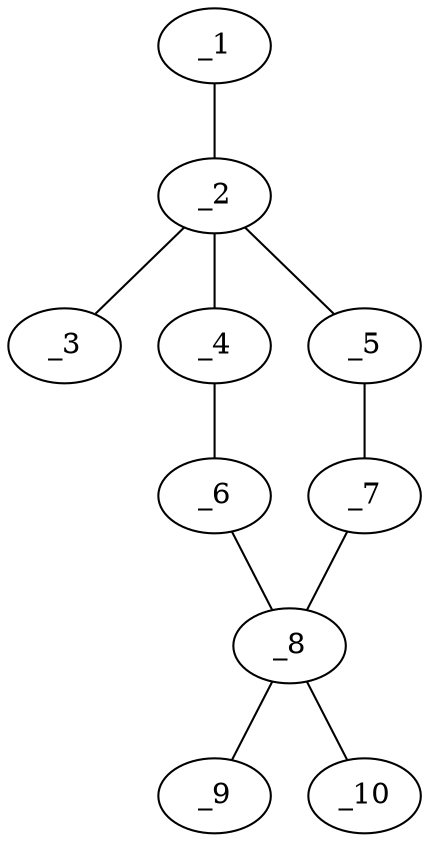 graph molid9076 {
	_1	 [charge=0,
		chem=1,
		symbol="C  ",
		x="2.366",
		y="1.866"];
	_2	 [charge=0,
		chem=1,
		symbol="C  ",
		x="2.866",
		y=1];
	_1 -- _2	 [valence=1];
	_3	 [charge=0,
		chem=1,
		symbol="C  ",
		x="3.366",
		y="1.866"];
	_2 -- _3	 [valence=1];
	_4	 [charge=0,
		chem=5,
		symbol="S  ",
		x=2,
		y="0.5"];
	_2 -- _4	 [valence=1];
	_5	 [charge=0,
		chem=5,
		symbol="S  ",
		x="3.7321",
		y="0.5"];
	_2 -- _5	 [valence=1];
	_6	 [charge=0,
		chem=5,
		symbol="S  ",
		x=2,
		y="-0.5"];
	_4 -- _6	 [valence=1];
	_7	 [charge=0,
		chem=5,
		symbol="S  ",
		x="3.7321",
		y="-0.5"];
	_5 -- _7	 [valence=1];
	_8	 [charge=0,
		chem=1,
		symbol="C  ",
		x="2.866",
		y="-1"];
	_6 -- _8	 [valence=1];
	_7 -- _8	 [valence=1];
	_9	 [charge=0,
		chem=1,
		symbol="C  ",
		x="3.366",
		y="-1.866"];
	_8 -- _9	 [valence=1];
	_10	 [charge=0,
		chem=1,
		symbol="C  ",
		x="2.366",
		y="-1.866"];
	_8 -- _10	 [valence=1];
}
